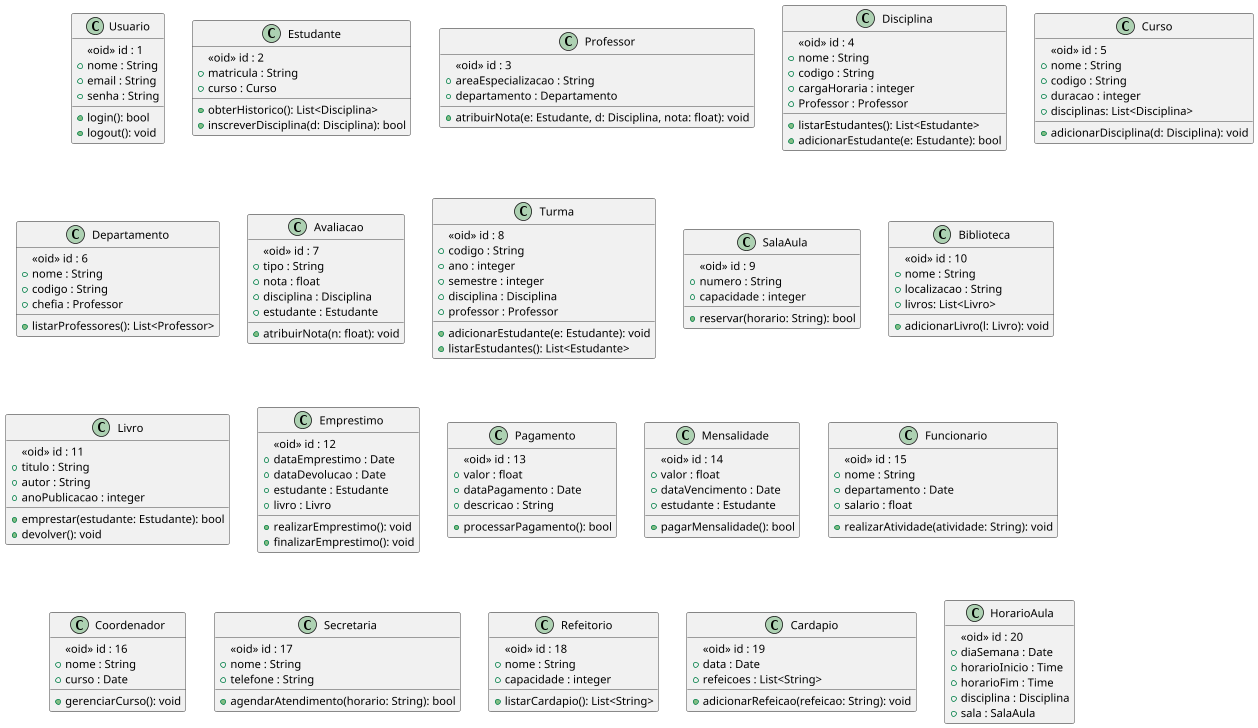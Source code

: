 @startuml
''******************COMENTÁRIOS************************

'lt \ l = list
'Atrbs = Atributos
'Dds = Dados
'Mtds = metodos

'============ Usuario
!$clsUsuario = "Usuario"
!$alsUsuario = "usuario"
!$idUsuario = "1"
!$ltQualifsAtrbsUsuario = ["+","+","+"]
!$ltAtrbsUsuario = ["nome", "email", "senha"]
!$ltDdsUsuario = ["String", "String", "String"]
!$ltQualifsMtdsUsuario = ["+","+"]
!$mtdsUsuario = ["login(): bool", "logout(): void"]
!$validacaoMtdsUsuario = 1
'============ Estudante
!$clsEstudante = "Estudante"
!$alsEstudante = "estudante"
!$idEstudante = "2"
!$ltQualifsAtrbsEstudante = ["+","+"]
!$ltAtrbsEstudante = ["matricula", "curso"]
!$ltDdsEstudante = ["String", "Curso"]
!$ltQualifsMtdsEstudante = ["+","+"]
!$mtdsEstudante = ["obterHistorico(): List<Disciplina>", "inscreverDisciplina(d: Disciplina): bool"]
!$validacaoMtdsEstudante = 1
'============ Professor
!$clsProfessor = "Professor"
!$alsProfessor = "professor"
!$idProfessor = "3"
!$ltQualifsAtrbsProfessor = ["+", "+"]
!$ltAtrbsProfessor = ["areaEspecializacao", "departamento"]
!$ltDdsProfessor = ["String", "Departamento"]
!$ltQualifsMtdsProfessor = ["+"]
!$mtdsProfessor = ["atribuirNota(e: Estudante, d: Disciplina, nota: float): void"]
!$validacaoMtdsProfessor = 1
'============ Disciplina
!$clsDisciplina = "Disciplina"
!$alsDisciplina = "disciplina"
!$idDisciplina = "4"
!$ltQualifsAtrbsDisciplina = ["+", "+", "+", "+"]
!$ltAtrbsDisciplina = ["nome", "codigo", "cargaHoraria", "Professor"]
!$ltDdsDisciplina = ["String", "String", "integer", "Professor"]
!$ltQualifsMtdsDisciplina = ["+", "+"]
!$mtdsDisciplina = ["listarEstudantes(): List<Estudante>", "adicionarEstudante(e: Estudante): bool"]
!$validacaoMtdsDisciplina = 1
'============ Curso
!$clsCurso = "Curso"
!$alsCurso = "curso"
!$idCurso = "5"
!$ltQualifsAtrbsCurso = ["+", "+", "+"]
!$ltAtrbsCurso = ["nome", "codigo", "duracao"]
!$ltDdsCurso = ["String", "String", "integer"]
!$ltQualifsMtdsCurso = ["+", "+"]
!$mtdsCurso = ["disciplinas: List<Disciplina>", "adicionarDisciplina(d: Disciplina): void"]
!$validacaoMtdsCurso = 1
'============ Departamento
!$clsDepartamento = "Departamento"
!$alsDepartamento = "departamento"
!$idDepartamento = "6"
!$ltQualifsAtrbsDepartamento = ["+", "+", "+"]
!$ltAtrbsDepartamento = ["nome", "codigo", "chefia"]
!$ltDdsDepartamento = ["String", "String", "Professor"]
!$ltQualifsMtdsDepartamento = ["+"]
!$mtdsDepartamento = ["listarProfessores(): List<Professor>"]
!$validacaoMtdsDepartamento = 1
'============ Avaliacao
!$clsAvaliacao = "Avaliacao"
!$alsAvaliacao = "avaliacao"
!$idAvaliacao = "7"
!$ltQualifsAtrbsAvaliacao = ["+", "+", "+", "+"]
!$ltAtrbsAvaliacao = ["tipo", "nota", "disciplina", "estudante"]
!$ltDdsAvaliacao = ["String", "float", "Disciplina", "Estudante"]
!$ltQualifsMtdsAvaliacao = ["+"]
!$mtdsAvaliacao = ["atribuirNota(n: float): void"]
!$validacaoMtdsAvaliacao = 1
'============ Turma
!$clsTurma = "Turma"
!$alsTurma = "turma"
!$idTurma = "8"
!$ltQualifsAtrbsTurma = ["+", "+", "+", "+", "+"]
!$ltAtrbsTurma = ["codigo", "ano", "semestre", "disciplina", "professor"]
!$ltDdsTurma = ["String", "integer", "integer", "Disciplina", "Professor"]
!$ltQualifsMtdsTurma = ["+", "+"]
!$mtdsTurma = ["adicionarEstudante(e: Estudante): void", "listarEstudantes(): List<Estudante>"]
!$validacaoMtdsTurma = 1
'============ SalaAula
!$clsSalaAula = "SalaAula"
!$alsSalaAula = "salaAula"
!$idSalaAula = "9"
!$ltQualifsAtrbsSalaAula = ["+", "+"]
!$ltAtrbsSalaAula = ["numero", "capacidade"]
!$ltDdsSalaAula = ["String", "integer"]
!$ltQualifsMtdsSalaAula = ["+"]
!$mtdsSalaAula = ["reservar(horario: String): bool"]
!$validacaoMtdsSalaAula = 1
'============ Biblioteca
!$clsBiblioteca = "Biblioteca"
!$alsBiblioteca = "biblioteca"
!$idBiblioteca = "10"
!$ltQualifsAtrbsBiblioteca = ["+", "+"]
!$ltAtrbsBiblioteca = ["nome", "localizacao"]
!$ltDdsBiblioteca = ["String", "String"]
!$ltQualifsMtdsBiblioteca = ["+", "+"]
!$mtdsBiblioteca = ["livros: List<Livro>", "adicionarLivro(l: Livro): void"]
!$validacaoMtdsBiblioteca = 1
'============ Livro
!$clsLivro = "Livro"
!$alsLivro = "livro"
!$idLivro = "11"
!$ltQualifsAtrbsLivro = ["+", "+", "+"]
!$ltAtrbsLivro = ["titulo", "autor", "anoPublicacao"]
!$ltDdsLivro = ["String", "String", "integer"]
!$ltQualifsMtdsLivro = ["+", "+", "+"]
!$mtdsLivro = ["emprestar(estudante: Estudante): bool", "devolver(): void"]
!$validacaoMtdsLivro = 1
'============ Emprestimo
!$clsEmprestimo = "Emprestimo"
!$alsEmprestimo = "emprestimo"
!$idEmprestimo = "12"
!$ltQualifsAtrbsEmprestimo = ["+", "+", "+", "+"]
!$ltAtrbsEmprestimo = ["dataEmprestimo", "dataDevolucao", "estudante", "livro"]
!$ltDdsEmprestimo = ["Date", "Date", "Estudante", "Livro"]
!$ltQualifsMtdsEmprestimo = ["+", "+"]
!$mtdsEmprestimo = ["realizarEmprestimo(): void", "finalizarEmprestimo(): void"]
!$validacaoMtdsEmprestimo = 1
'============ Pagamento
!$clsPagamento = "Pagamento"
!$alsPagamento = "pagamento"
!$idPagamento = "13"
!$ltQualifsAtrbsPagamento = ["+", "+", "+"]
!$ltAtrbsPagamento = ["valor", "dataPagamento", "descricao"]
!$ltDdsPagamento = ["float", "Date", "String"]
!$ltQualifsMtdsPagamento = ["+", "+", "+"]
!$mtdsPagamento = ["processarPagamento(): bool"]
!$validacaoMtdsPagamento = 1
'============ Mensalidade
!$clsMensalidade = "Mensalidade"
!$alsMensalidade = "mensalidade"
!$idMensalidade = "14"
!$ltQualifsAtrbsMensalidade = ["+", "+", "+"]
!$ltAtrbsMensalidade = ["valor", "dataVencimento", "estudante"]
!$ltDdsMensalidade = ["float", "Date", "Estudante"]
!$ltQualifsMtdsMensalidade = ["+"]
!$mtdsMensalidade = ["pagarMensalidade(): bool"]
!$validacaoMtdsMensalidade = 1
'============ Funcionario
!$clsFuncionario = "Funcionario"
!$alsFuncionario = "funcionario"
!$idFuncionario = "15"
!$ltQualifsAtrbsFuncionario = ["+", "+", "+"]
!$ltAtrbsFuncionario = ["nome", "departamento", "salario"]
!$ltDdsFuncionario = ["String", "Date", "float"]
!$ltQualifsMtdsFuncionario = ["+"]
!$mtdsFuncionario = ["realizarAtividade(atividade: String): void"]
!$validacaoMtdsFuncionario = 1
'============ Coordenador
!$clsCoordenador = "Coordenador"
!$alsCoordenador = "coordenador"
!$idCoordenador = "16"
!$ltQualifsAtrbsCoordenador = ["+", "+"]
!$ltAtrbsCoordenador = ["nome", "curso"]
!$ltDdsCoordenador = ["String", "Date"]
!$ltQualifsMtdsCoordenador = ["+"]
!$mtdsCoordenador = ["gerenciarCurso(): void"]
!$validacaoMtdsCoordenador = 1
'============ Secretaria
!$clsSecretaria = "Secretaria"
!$alsSecretaria = "secretaria"
!$idSecretaria = "17"
!$ltQualifsAtrbsSecretaria = ["+", "+"]
!$ltAtrbsSecretaria = ["nome", "telefone"]
!$ltDdsSecretaria = ["String", "String"]
!$ltQualifsMtdsSecretaria = ["+"]
!$mtdsSecretaria = ["agendarAtendimento(horario: String): bool"]
!$validacaoMtdsSecretaria = 1
'============ Refeitorio
!$clsRefeitorio = "Refeitorio"
!$alsRefeitorio = "refeitorio"
!$idRefeitorio = "18"
!$ltQualifsAtrbsRefeitorio = ["+", "+"]
!$ltAtrbsRefeitorio = ["nome", "capacidade"]
!$ltDdsRefeitorio = ["String", "integer"]
!$ltQualifsMtdsRefeitorio = ["+"]
!$mtdsRefeitorio = ["listarCardapio(): List<String>"]
!$validacaoMtdsRefeitorio = 1
'============ Cardapio
!$clsCardapio = "Cardapio"
!$alsCardapio = "cardapio"
!$idCardapio = "19"
!$ltQualifsAtrbsCardapio = ["+", "+"]
!$ltAtrbsCardapio = ["data", "refeicoes"]
!$ltDdsCardapio = ["Date", "List<String>"]
!$ltQualifsMtdsCardapio = ["+"]
!$mtdsCardapio = ["adicionarRefeicao(refeicao: String): void"]
!$validacaoMtdsCardapio = 1
'============ HorarioAula
!$clsHorarioAula = "HorarioAula"
!$alsHorarioAula = "horarioAula"
!$idHorarioAula = "20"
!$ltQualifsAtrbsHorarioAula = ["+", "+", "+", "+", "+"]
!$ltAtrbsHorarioAula = ["diaSemana", "horarioInicio" , "horarioFim", "disciplina", "sala"]
!$ltDdsHorarioAula = ["Date", "Time", "Time", "Disciplina", "SalaAula"]
!$ltQualifsMtdsHorarioAula = ["+"]
!$mtdsHorarioAula = ["()"]
!$validacaoMtdsHorarioAula = 0



'Escala da imagem'
scale 0.8
'Esconde o metodo da classe que não está em uso'
hide empty methods


' ----------  createClass  ---------------
!procedure $createClass($itemClass, $als, $id, $arraytQualifsAtrbs, $arrayAtrbs, $arraytQualifsMtds, $arrayDds, $validaMetodo, $arrayMtds) 
  !$j = 0
  
  'Inclui qualificadores'
  !if (1)    
    class "$itemClass" as $als 
      $als : <<oid>> id : $id
      !while ($j < %size($arrayAtrbs))
        $als : $arraytQualifsAtrbs[$j] $arrayAtrbs[$j] : $arrayDds[$j]
        !$j = $j + 1
      !endwhile
      
      !if ($validaMetodo)
        !$k = 0
        !while ($k < %size($arrayMtds))
          $als : $arraytQualifsMtds[$k] $arrayMtds[$k]  
        !$k = $k + 1
        !endwhile
      !endif
  'Sem qualificadores'    
  !else 
    class "$itemClass" as $als 
      $als : <<oid>> id : $id
      !while ($j < %size($arrayAtrbs))
        $als : $arrayAtrbs[$j] : $arrayDds[$j]
        !$j = $j + 1
      !endwhile
      
      !if ($validaMetodo)
        !$k = 0
        !while ($k < %size($arrayMtds))
          $als : $arrayMtds[$k]  
        !$k = $k + 1
        !endwhile
      !endif
  !endif  
      
  
!endprocedure



$createClass($clsUsuario, $alsUsuario, $idUsuario, $ltQualifsAtrbsUsuario, $ltAtrbsUsuario, $ltQualifsMtdsUsuario, $ltDdsUsuario, $validacaoMtdsUsuario, $mtdsUsuario)
$createClass($clsEstudante, $alsEstudante, $idEstudante, $ltQualifsAtrbsEstudante, $ltAtrbsEstudante, $ltQualifsMtdsEstudante, $ltDdsEstudante, $validacaoMtdsEstudante, $mtdsEstudante)
$createClass($clsProfessor, $alsProfessor, $idProfessor, $ltQualifsAtrbsProfessor, $ltAtrbsProfessor, $ltQualifsMtdsProfessor, $ltDdsProfessor, $validacaoMtdsProfessor, $mtdsProfessor)
$createClass($clsDisciplina, $alsDisciplina, $idDisciplina, $ltQualifsAtrbsDisciplina, $ltAtrbsDisciplina, $ltQualifsMtdsDisciplina, $ltDdsDisciplina, $validacaoMtdsDisciplina, $mtdsDisciplina)
$createClass($clsCurso, $alsCurso, $idCurso, $ltQualifsAtrbsCurso, $ltAtrbsCurso, $ltQualifsMtdsCurso, $ltDdsCurso, $validacaoMtdsCurso, $mtdsCurso)
$createClass($clsDepartamento, $alsDepartamento, $idDepartamento, $ltQualifsAtrbsDepartamento, $ltAtrbsDepartamento, $ltQualifsMtdsDepartamento, $ltDdsDepartamento, $validacaoMtdsDepartamento, $mtdsDepartamento)
$createClass($clsAvaliacao, $alsAvaliacao, $idAvaliacao, $ltQualifsAtrbsAvaliacao, $ltAtrbsAvaliacao, $ltQualifsMtdsAvaliacao, $ltDdsAvaliacao, $validacaoMtdsAvaliacao, $mtdsAvaliacao)
$createClass($clsTurma, $alsTurma, $idTurma, $ltQualifsAtrbsTurma, $ltAtrbsTurma, $ltQualifsMtdsTurma, $ltDdsTurma, $validacaoMtdsTurma, $mtdsTurma)
$createClass($clsSalaAula, $alsSalaAula, $idSalaAula, $ltQualifsAtrbsSalaAula, $ltAtrbsSalaAula, $ltQualifsMtdsSalaAula, $ltDdsSalaAula, $validacaoMtdsSalaAula, $mtdsSalaAula)
$createClass($clsBiblioteca, $alsBiblioteca, $idBiblioteca, $ltQualifsAtrbsBiblioteca, $ltAtrbsBiblioteca, $ltQualifsMtdsBiblioteca, $ltDdsBiblioteca, $validacaoMtdsBiblioteca, $mtdsBiblioteca)
$createClass($clsLivro, $alsLivro, $idLivro, $ltQualifsAtrbsLivro, $ltAtrbsLivro, $ltQualifsMtdsLivro, $ltDdsLivro, $validacaoMtdsLivro, $mtdsLivro)
$createClass($clsEmprestimo, $alsEmprestimo, $idEmprestimo, $ltQualifsAtrbsEmprestimo, $ltAtrbsEmprestimo, $ltQualifsMtdsEmprestimo, $ltDdsEmprestimo, $validacaoMtdsEmprestimo, $mtdsEmprestimo)
$createClass($clsPagamento, $alsPagamento, $idPagamento, $ltQualifsAtrbsPagamento, $ltAtrbsPagamento, $ltQualifsMtdsPagamento, $ltDdsPagamento, $validacaoMtdsPagamento, $mtdsPagamento)
$createClass($clsMensalidade, $alsMensalidade, $idMensalidade, $ltQualifsAtrbsMensalidade, $ltAtrbsMensalidade, $ltQualifsMtdsMensalidade, $ltDdsMensalidade, $validacaoMtdsMensalidade, $mtdsMensalidade)
$createClass($clsFuncionario, $alsFuncionario, $idFuncionario, $ltQualifsAtrbsFuncionario, $ltAtrbsFuncionario, $ltQualifsMtdsFuncionario, $ltDdsFuncionario, $validacaoMtdsFuncionario, $mtdsFuncionario)
$createClass($clsCoordenador, $alsCoordenador, $idCoordenador, $ltQualifsAtrbsCoordenador, $ltAtrbsCoordenador, $ltQualifsMtdsCoordenador, $ltDdsCoordenador, $validacaoMtdsCoordenador, $mtdsCoordenador)
$createClass($clsSecretaria, $alsSecretaria, $idSecretaria, $ltQualifsAtrbsSecretaria, $ltAtrbsSecretaria, $ltQualifsMtdsSecretaria, $ltDdsSecretaria, $validacaoMtdsSecretaria, $mtdsSecretaria)
$createClass($clsRefeitorio, $alsRefeitorio, $idRefeitorio, $ltQualifsAtrbsRefeitorio, $ltAtrbsRefeitorio, $ltQualifsMtdsRefeitorio, $ltDdsRefeitorio, $validacaoMtdsRefeitorio, $mtdsRefeitorio)
$createClass($clsCardapio, $alsCardapio, $idCardapio, $ltQualifsAtrbsCardapio, $ltAtrbsCardapio, $ltQualifsMtdsCardapio, $ltDdsCardapio, $validacaoMtdsCardapio, $mtdsCardapio)
$createClass($clsHorarioAula, $alsHorarioAula, $idHorarioAula, $ltQualifsAtrbsHorarioAula, $ltAtrbsHorarioAula, $ltQualifsMtdsHorarioAula, $ltDdsHorarioAula, $validacaoMtdsHorarioAula, $mtdsHorarioAula)



@enduml
